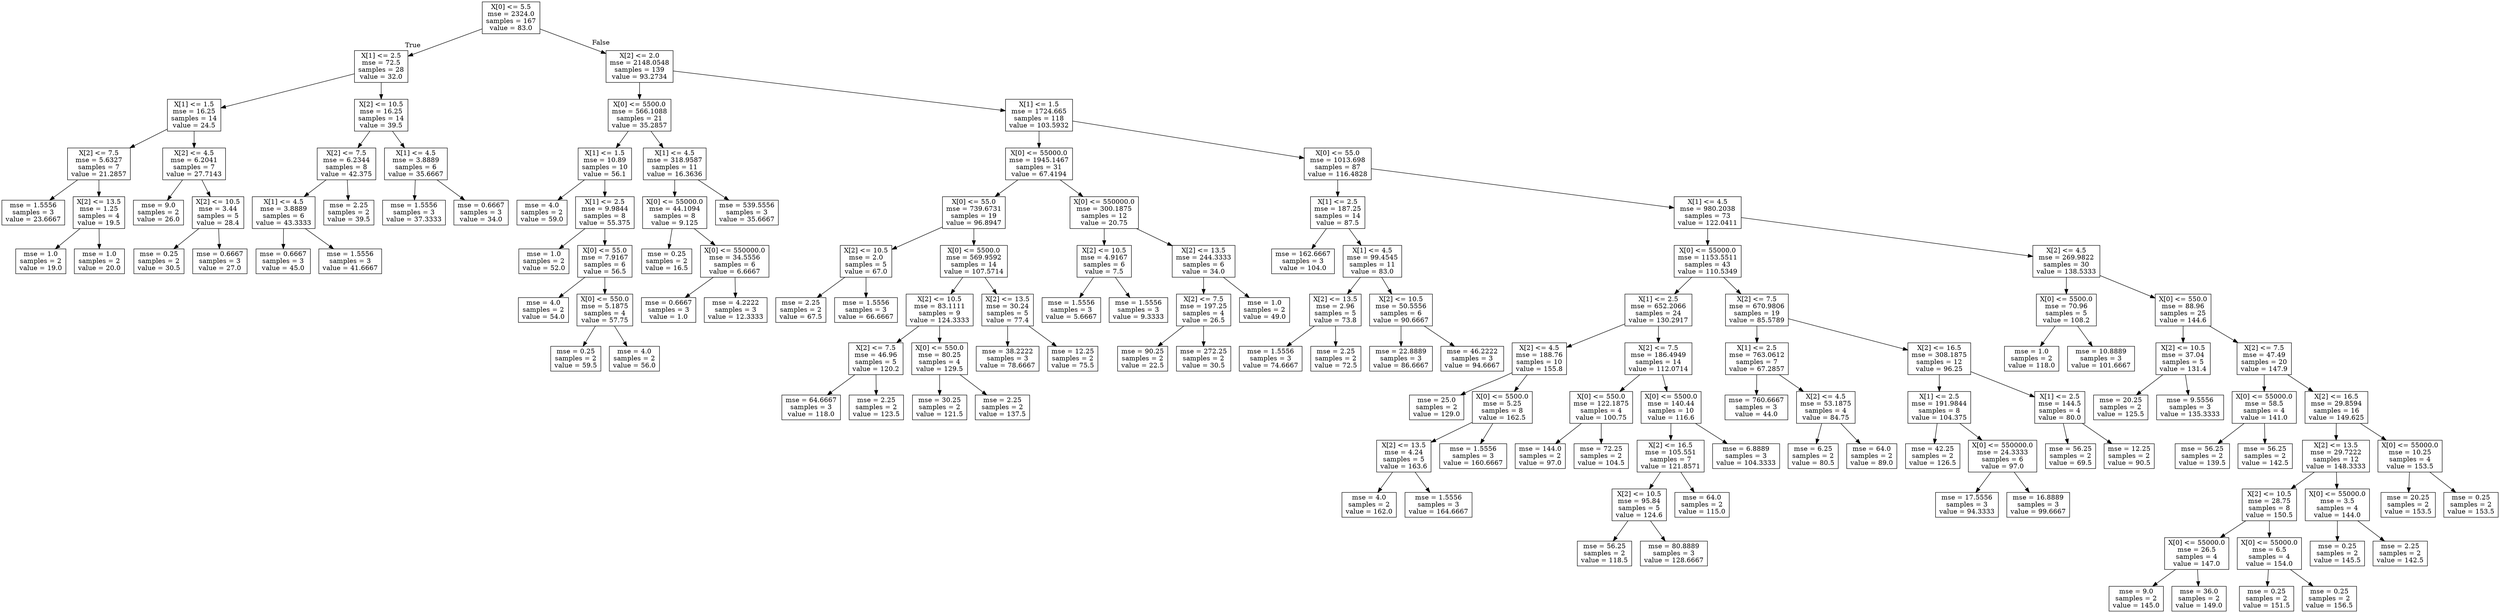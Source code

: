 digraph Tree {
node [shape=box] ;
0 [label="X[0] <= 5.5\nmse = 2324.0\nsamples = 167\nvalue = 83.0"] ;
1 [label="X[1] <= 2.5\nmse = 72.5\nsamples = 28\nvalue = 32.0"] ;
0 -> 1 [labeldistance=2.5, labelangle=45, headlabel="True"] ;
2 [label="X[1] <= 1.5\nmse = 16.25\nsamples = 14\nvalue = 24.5"] ;
1 -> 2 ;
3 [label="X[2] <= 7.5\nmse = 5.6327\nsamples = 7\nvalue = 21.2857"] ;
2 -> 3 ;
4 [label="mse = 1.5556\nsamples = 3\nvalue = 23.6667"] ;
3 -> 4 ;
5 [label="X[2] <= 13.5\nmse = 1.25\nsamples = 4\nvalue = 19.5"] ;
3 -> 5 ;
6 [label="mse = 1.0\nsamples = 2\nvalue = 19.0"] ;
5 -> 6 ;
7 [label="mse = 1.0\nsamples = 2\nvalue = 20.0"] ;
5 -> 7 ;
8 [label="X[2] <= 4.5\nmse = 6.2041\nsamples = 7\nvalue = 27.7143"] ;
2 -> 8 ;
9 [label="mse = 9.0\nsamples = 2\nvalue = 26.0"] ;
8 -> 9 ;
10 [label="X[2] <= 10.5\nmse = 3.44\nsamples = 5\nvalue = 28.4"] ;
8 -> 10 ;
11 [label="mse = 0.25\nsamples = 2\nvalue = 30.5"] ;
10 -> 11 ;
12 [label="mse = 0.6667\nsamples = 3\nvalue = 27.0"] ;
10 -> 12 ;
13 [label="X[2] <= 10.5\nmse = 16.25\nsamples = 14\nvalue = 39.5"] ;
1 -> 13 ;
14 [label="X[2] <= 7.5\nmse = 6.2344\nsamples = 8\nvalue = 42.375"] ;
13 -> 14 ;
15 [label="X[1] <= 4.5\nmse = 3.8889\nsamples = 6\nvalue = 43.3333"] ;
14 -> 15 ;
16 [label="mse = 0.6667\nsamples = 3\nvalue = 45.0"] ;
15 -> 16 ;
17 [label="mse = 1.5556\nsamples = 3\nvalue = 41.6667"] ;
15 -> 17 ;
18 [label="mse = 2.25\nsamples = 2\nvalue = 39.5"] ;
14 -> 18 ;
19 [label="X[1] <= 4.5\nmse = 3.8889\nsamples = 6\nvalue = 35.6667"] ;
13 -> 19 ;
20 [label="mse = 1.5556\nsamples = 3\nvalue = 37.3333"] ;
19 -> 20 ;
21 [label="mse = 0.6667\nsamples = 3\nvalue = 34.0"] ;
19 -> 21 ;
22 [label="X[2] <= 2.0\nmse = 2148.0548\nsamples = 139\nvalue = 93.2734"] ;
0 -> 22 [labeldistance=2.5, labelangle=-45, headlabel="False"] ;
23 [label="X[0] <= 5500.0\nmse = 566.1088\nsamples = 21\nvalue = 35.2857"] ;
22 -> 23 ;
24 [label="X[1] <= 1.5\nmse = 10.89\nsamples = 10\nvalue = 56.1"] ;
23 -> 24 ;
25 [label="mse = 4.0\nsamples = 2\nvalue = 59.0"] ;
24 -> 25 ;
26 [label="X[1] <= 2.5\nmse = 9.9844\nsamples = 8\nvalue = 55.375"] ;
24 -> 26 ;
27 [label="mse = 1.0\nsamples = 2\nvalue = 52.0"] ;
26 -> 27 ;
28 [label="X[0] <= 55.0\nmse = 7.9167\nsamples = 6\nvalue = 56.5"] ;
26 -> 28 ;
29 [label="mse = 4.0\nsamples = 2\nvalue = 54.0"] ;
28 -> 29 ;
30 [label="X[0] <= 550.0\nmse = 5.1875\nsamples = 4\nvalue = 57.75"] ;
28 -> 30 ;
31 [label="mse = 0.25\nsamples = 2\nvalue = 59.5"] ;
30 -> 31 ;
32 [label="mse = 4.0\nsamples = 2\nvalue = 56.0"] ;
30 -> 32 ;
33 [label="X[1] <= 4.5\nmse = 318.9587\nsamples = 11\nvalue = 16.3636"] ;
23 -> 33 ;
34 [label="X[0] <= 55000.0\nmse = 44.1094\nsamples = 8\nvalue = 9.125"] ;
33 -> 34 ;
35 [label="mse = 0.25\nsamples = 2\nvalue = 16.5"] ;
34 -> 35 ;
36 [label="X[0] <= 550000.0\nmse = 34.5556\nsamples = 6\nvalue = 6.6667"] ;
34 -> 36 ;
37 [label="mse = 0.6667\nsamples = 3\nvalue = 1.0"] ;
36 -> 37 ;
38 [label="mse = 4.2222\nsamples = 3\nvalue = 12.3333"] ;
36 -> 38 ;
39 [label="mse = 539.5556\nsamples = 3\nvalue = 35.6667"] ;
33 -> 39 ;
40 [label="X[1] <= 1.5\nmse = 1724.665\nsamples = 118\nvalue = 103.5932"] ;
22 -> 40 ;
41 [label="X[0] <= 55000.0\nmse = 1945.1467\nsamples = 31\nvalue = 67.4194"] ;
40 -> 41 ;
42 [label="X[0] <= 55.0\nmse = 739.6731\nsamples = 19\nvalue = 96.8947"] ;
41 -> 42 ;
43 [label="X[2] <= 10.5\nmse = 2.0\nsamples = 5\nvalue = 67.0"] ;
42 -> 43 ;
44 [label="mse = 2.25\nsamples = 2\nvalue = 67.5"] ;
43 -> 44 ;
45 [label="mse = 1.5556\nsamples = 3\nvalue = 66.6667"] ;
43 -> 45 ;
46 [label="X[0] <= 5500.0\nmse = 569.9592\nsamples = 14\nvalue = 107.5714"] ;
42 -> 46 ;
47 [label="X[2] <= 10.5\nmse = 83.1111\nsamples = 9\nvalue = 124.3333"] ;
46 -> 47 ;
48 [label="X[2] <= 7.5\nmse = 46.96\nsamples = 5\nvalue = 120.2"] ;
47 -> 48 ;
49 [label="mse = 64.6667\nsamples = 3\nvalue = 118.0"] ;
48 -> 49 ;
50 [label="mse = 2.25\nsamples = 2\nvalue = 123.5"] ;
48 -> 50 ;
51 [label="X[0] <= 550.0\nmse = 80.25\nsamples = 4\nvalue = 129.5"] ;
47 -> 51 ;
52 [label="mse = 30.25\nsamples = 2\nvalue = 121.5"] ;
51 -> 52 ;
53 [label="mse = 2.25\nsamples = 2\nvalue = 137.5"] ;
51 -> 53 ;
54 [label="X[2] <= 13.5\nmse = 30.24\nsamples = 5\nvalue = 77.4"] ;
46 -> 54 ;
55 [label="mse = 38.2222\nsamples = 3\nvalue = 78.6667"] ;
54 -> 55 ;
56 [label="mse = 12.25\nsamples = 2\nvalue = 75.5"] ;
54 -> 56 ;
57 [label="X[0] <= 550000.0\nmse = 300.1875\nsamples = 12\nvalue = 20.75"] ;
41 -> 57 ;
58 [label="X[2] <= 10.5\nmse = 4.9167\nsamples = 6\nvalue = 7.5"] ;
57 -> 58 ;
59 [label="mse = 1.5556\nsamples = 3\nvalue = 5.6667"] ;
58 -> 59 ;
60 [label="mse = 1.5556\nsamples = 3\nvalue = 9.3333"] ;
58 -> 60 ;
61 [label="X[2] <= 13.5\nmse = 244.3333\nsamples = 6\nvalue = 34.0"] ;
57 -> 61 ;
62 [label="X[2] <= 7.5\nmse = 197.25\nsamples = 4\nvalue = 26.5"] ;
61 -> 62 ;
63 [label="mse = 90.25\nsamples = 2\nvalue = 22.5"] ;
62 -> 63 ;
64 [label="mse = 272.25\nsamples = 2\nvalue = 30.5"] ;
62 -> 64 ;
65 [label="mse = 1.0\nsamples = 2\nvalue = 49.0"] ;
61 -> 65 ;
66 [label="X[0] <= 55.0\nmse = 1013.698\nsamples = 87\nvalue = 116.4828"] ;
40 -> 66 ;
67 [label="X[1] <= 2.5\nmse = 187.25\nsamples = 14\nvalue = 87.5"] ;
66 -> 67 ;
68 [label="mse = 162.6667\nsamples = 3\nvalue = 104.0"] ;
67 -> 68 ;
69 [label="X[1] <= 4.5\nmse = 99.4545\nsamples = 11\nvalue = 83.0"] ;
67 -> 69 ;
70 [label="X[2] <= 13.5\nmse = 2.96\nsamples = 5\nvalue = 73.8"] ;
69 -> 70 ;
71 [label="mse = 1.5556\nsamples = 3\nvalue = 74.6667"] ;
70 -> 71 ;
72 [label="mse = 2.25\nsamples = 2\nvalue = 72.5"] ;
70 -> 72 ;
73 [label="X[2] <= 10.5\nmse = 50.5556\nsamples = 6\nvalue = 90.6667"] ;
69 -> 73 ;
74 [label="mse = 22.8889\nsamples = 3\nvalue = 86.6667"] ;
73 -> 74 ;
75 [label="mse = 46.2222\nsamples = 3\nvalue = 94.6667"] ;
73 -> 75 ;
76 [label="X[1] <= 4.5\nmse = 980.2038\nsamples = 73\nvalue = 122.0411"] ;
66 -> 76 ;
77 [label="X[0] <= 55000.0\nmse = 1153.5511\nsamples = 43\nvalue = 110.5349"] ;
76 -> 77 ;
78 [label="X[1] <= 2.5\nmse = 652.2066\nsamples = 24\nvalue = 130.2917"] ;
77 -> 78 ;
79 [label="X[2] <= 4.5\nmse = 188.76\nsamples = 10\nvalue = 155.8"] ;
78 -> 79 ;
80 [label="mse = 25.0\nsamples = 2\nvalue = 129.0"] ;
79 -> 80 ;
81 [label="X[0] <= 5500.0\nmse = 5.25\nsamples = 8\nvalue = 162.5"] ;
79 -> 81 ;
82 [label="X[2] <= 13.5\nmse = 4.24\nsamples = 5\nvalue = 163.6"] ;
81 -> 82 ;
83 [label="mse = 4.0\nsamples = 2\nvalue = 162.0"] ;
82 -> 83 ;
84 [label="mse = 1.5556\nsamples = 3\nvalue = 164.6667"] ;
82 -> 84 ;
85 [label="mse = 1.5556\nsamples = 3\nvalue = 160.6667"] ;
81 -> 85 ;
86 [label="X[2] <= 7.5\nmse = 186.4949\nsamples = 14\nvalue = 112.0714"] ;
78 -> 86 ;
87 [label="X[0] <= 550.0\nmse = 122.1875\nsamples = 4\nvalue = 100.75"] ;
86 -> 87 ;
88 [label="mse = 144.0\nsamples = 2\nvalue = 97.0"] ;
87 -> 88 ;
89 [label="mse = 72.25\nsamples = 2\nvalue = 104.5"] ;
87 -> 89 ;
90 [label="X[0] <= 5500.0\nmse = 140.44\nsamples = 10\nvalue = 116.6"] ;
86 -> 90 ;
91 [label="X[2] <= 16.5\nmse = 105.551\nsamples = 7\nvalue = 121.8571"] ;
90 -> 91 ;
92 [label="X[2] <= 10.5\nmse = 95.84\nsamples = 5\nvalue = 124.6"] ;
91 -> 92 ;
93 [label="mse = 56.25\nsamples = 2\nvalue = 118.5"] ;
92 -> 93 ;
94 [label="mse = 80.8889\nsamples = 3\nvalue = 128.6667"] ;
92 -> 94 ;
95 [label="mse = 64.0\nsamples = 2\nvalue = 115.0"] ;
91 -> 95 ;
96 [label="mse = 6.8889\nsamples = 3\nvalue = 104.3333"] ;
90 -> 96 ;
97 [label="X[2] <= 7.5\nmse = 670.9806\nsamples = 19\nvalue = 85.5789"] ;
77 -> 97 ;
98 [label="X[1] <= 2.5\nmse = 763.0612\nsamples = 7\nvalue = 67.2857"] ;
97 -> 98 ;
99 [label="mse = 760.6667\nsamples = 3\nvalue = 44.0"] ;
98 -> 99 ;
100 [label="X[2] <= 4.5\nmse = 53.1875\nsamples = 4\nvalue = 84.75"] ;
98 -> 100 ;
101 [label="mse = 6.25\nsamples = 2\nvalue = 80.5"] ;
100 -> 101 ;
102 [label="mse = 64.0\nsamples = 2\nvalue = 89.0"] ;
100 -> 102 ;
103 [label="X[2] <= 16.5\nmse = 308.1875\nsamples = 12\nvalue = 96.25"] ;
97 -> 103 ;
104 [label="X[1] <= 2.5\nmse = 191.9844\nsamples = 8\nvalue = 104.375"] ;
103 -> 104 ;
105 [label="mse = 42.25\nsamples = 2\nvalue = 126.5"] ;
104 -> 105 ;
106 [label="X[0] <= 550000.0\nmse = 24.3333\nsamples = 6\nvalue = 97.0"] ;
104 -> 106 ;
107 [label="mse = 17.5556\nsamples = 3\nvalue = 94.3333"] ;
106 -> 107 ;
108 [label="mse = 16.8889\nsamples = 3\nvalue = 99.6667"] ;
106 -> 108 ;
109 [label="X[1] <= 2.5\nmse = 144.5\nsamples = 4\nvalue = 80.0"] ;
103 -> 109 ;
110 [label="mse = 56.25\nsamples = 2\nvalue = 69.5"] ;
109 -> 110 ;
111 [label="mse = 12.25\nsamples = 2\nvalue = 90.5"] ;
109 -> 111 ;
112 [label="X[2] <= 4.5\nmse = 269.9822\nsamples = 30\nvalue = 138.5333"] ;
76 -> 112 ;
113 [label="X[0] <= 5500.0\nmse = 70.96\nsamples = 5\nvalue = 108.2"] ;
112 -> 113 ;
114 [label="mse = 1.0\nsamples = 2\nvalue = 118.0"] ;
113 -> 114 ;
115 [label="mse = 10.8889\nsamples = 3\nvalue = 101.6667"] ;
113 -> 115 ;
116 [label="X[0] <= 550.0\nmse = 88.96\nsamples = 25\nvalue = 144.6"] ;
112 -> 116 ;
117 [label="X[2] <= 10.5\nmse = 37.04\nsamples = 5\nvalue = 131.4"] ;
116 -> 117 ;
118 [label="mse = 20.25\nsamples = 2\nvalue = 125.5"] ;
117 -> 118 ;
119 [label="mse = 9.5556\nsamples = 3\nvalue = 135.3333"] ;
117 -> 119 ;
120 [label="X[2] <= 7.5\nmse = 47.49\nsamples = 20\nvalue = 147.9"] ;
116 -> 120 ;
121 [label="X[0] <= 55000.0\nmse = 58.5\nsamples = 4\nvalue = 141.0"] ;
120 -> 121 ;
122 [label="mse = 56.25\nsamples = 2\nvalue = 139.5"] ;
121 -> 122 ;
123 [label="mse = 56.25\nsamples = 2\nvalue = 142.5"] ;
121 -> 123 ;
124 [label="X[2] <= 16.5\nmse = 29.8594\nsamples = 16\nvalue = 149.625"] ;
120 -> 124 ;
125 [label="X[2] <= 13.5\nmse = 29.7222\nsamples = 12\nvalue = 148.3333"] ;
124 -> 125 ;
126 [label="X[2] <= 10.5\nmse = 28.75\nsamples = 8\nvalue = 150.5"] ;
125 -> 126 ;
127 [label="X[0] <= 55000.0\nmse = 26.5\nsamples = 4\nvalue = 147.0"] ;
126 -> 127 ;
128 [label="mse = 9.0\nsamples = 2\nvalue = 145.0"] ;
127 -> 128 ;
129 [label="mse = 36.0\nsamples = 2\nvalue = 149.0"] ;
127 -> 129 ;
130 [label="X[0] <= 55000.0\nmse = 6.5\nsamples = 4\nvalue = 154.0"] ;
126 -> 130 ;
131 [label="mse = 0.25\nsamples = 2\nvalue = 151.5"] ;
130 -> 131 ;
132 [label="mse = 0.25\nsamples = 2\nvalue = 156.5"] ;
130 -> 132 ;
133 [label="X[0] <= 55000.0\nmse = 3.5\nsamples = 4\nvalue = 144.0"] ;
125 -> 133 ;
134 [label="mse = 0.25\nsamples = 2\nvalue = 145.5"] ;
133 -> 134 ;
135 [label="mse = 2.25\nsamples = 2\nvalue = 142.5"] ;
133 -> 135 ;
136 [label="X[0] <= 55000.0\nmse = 10.25\nsamples = 4\nvalue = 153.5"] ;
124 -> 136 ;
137 [label="mse = 20.25\nsamples = 2\nvalue = 153.5"] ;
136 -> 137 ;
138 [label="mse = 0.25\nsamples = 2\nvalue = 153.5"] ;
136 -> 138 ;
}